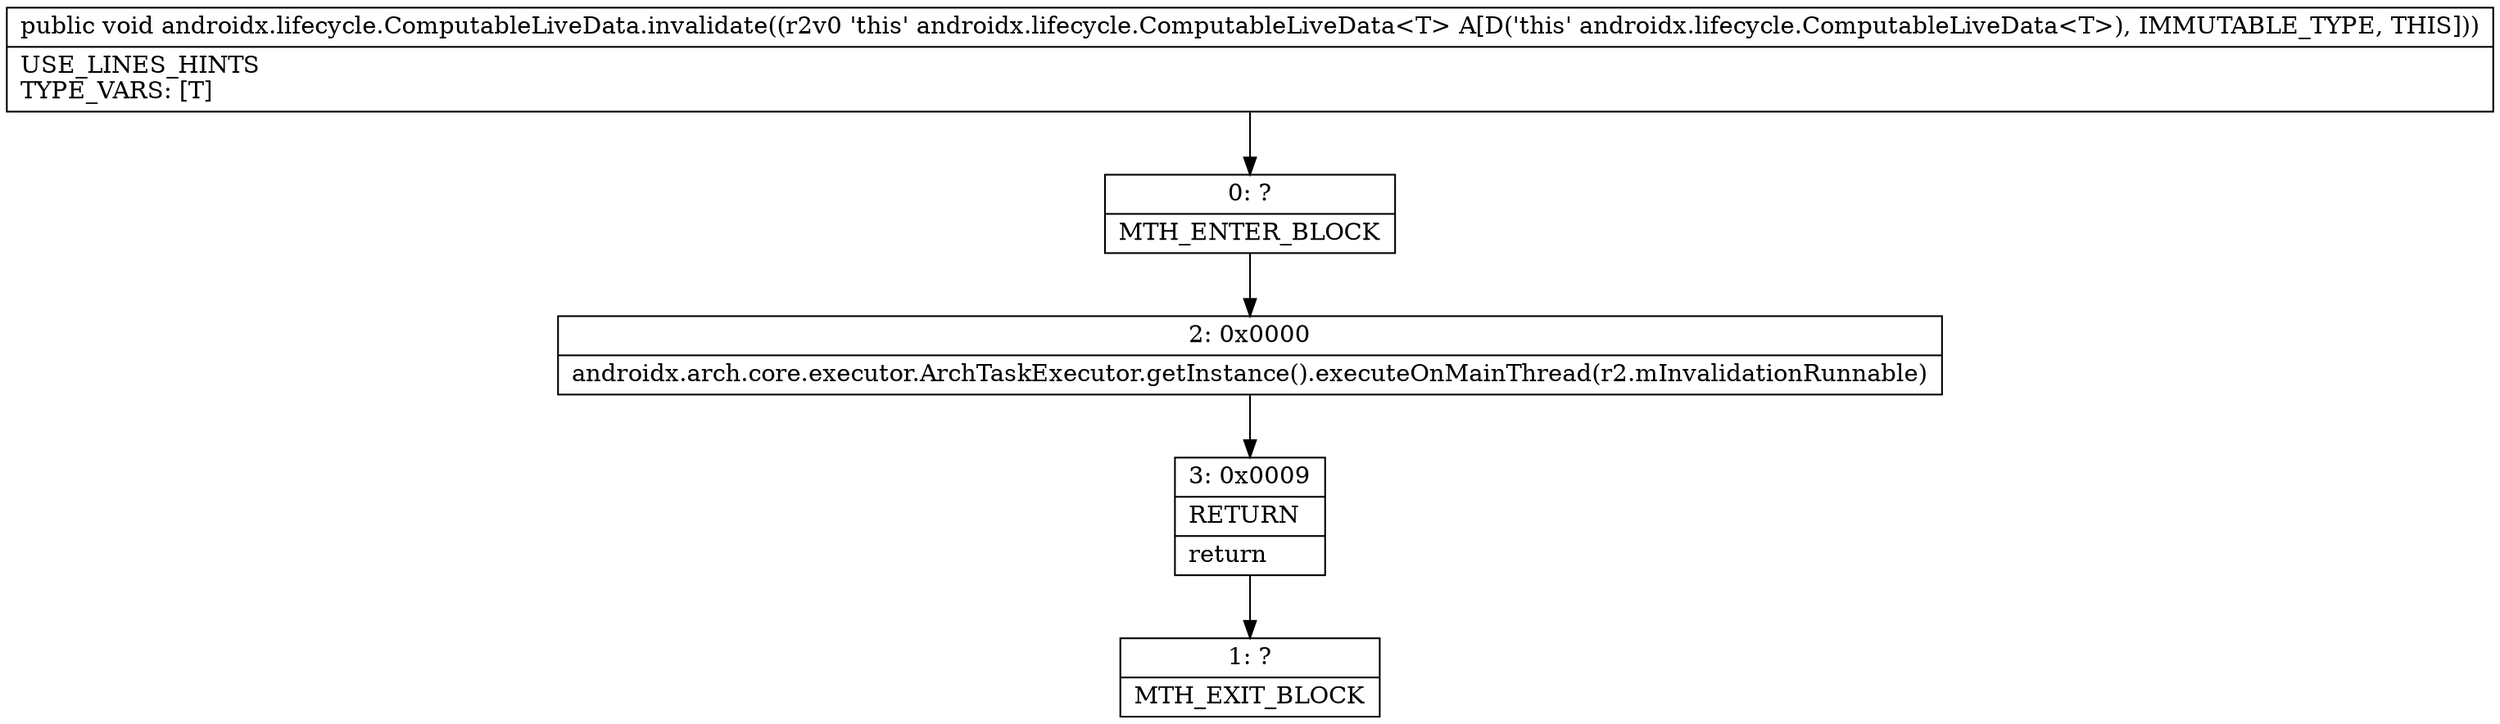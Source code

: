 digraph "CFG forandroidx.lifecycle.ComputableLiveData.invalidate()V" {
Node_0 [shape=record,label="{0\:\ ?|MTH_ENTER_BLOCK\l}"];
Node_2 [shape=record,label="{2\:\ 0x0000|androidx.arch.core.executor.ArchTaskExecutor.getInstance().executeOnMainThread(r2.mInvalidationRunnable)\l}"];
Node_3 [shape=record,label="{3\:\ 0x0009|RETURN\l|return\l}"];
Node_1 [shape=record,label="{1\:\ ?|MTH_EXIT_BLOCK\l}"];
MethodNode[shape=record,label="{public void androidx.lifecycle.ComputableLiveData.invalidate((r2v0 'this' androidx.lifecycle.ComputableLiveData\<T\> A[D('this' androidx.lifecycle.ComputableLiveData\<T\>), IMMUTABLE_TYPE, THIS]))  | USE_LINES_HINTS\lTYPE_VARS: [T]\l}"];
MethodNode -> Node_0;Node_0 -> Node_2;
Node_2 -> Node_3;
Node_3 -> Node_1;
}

